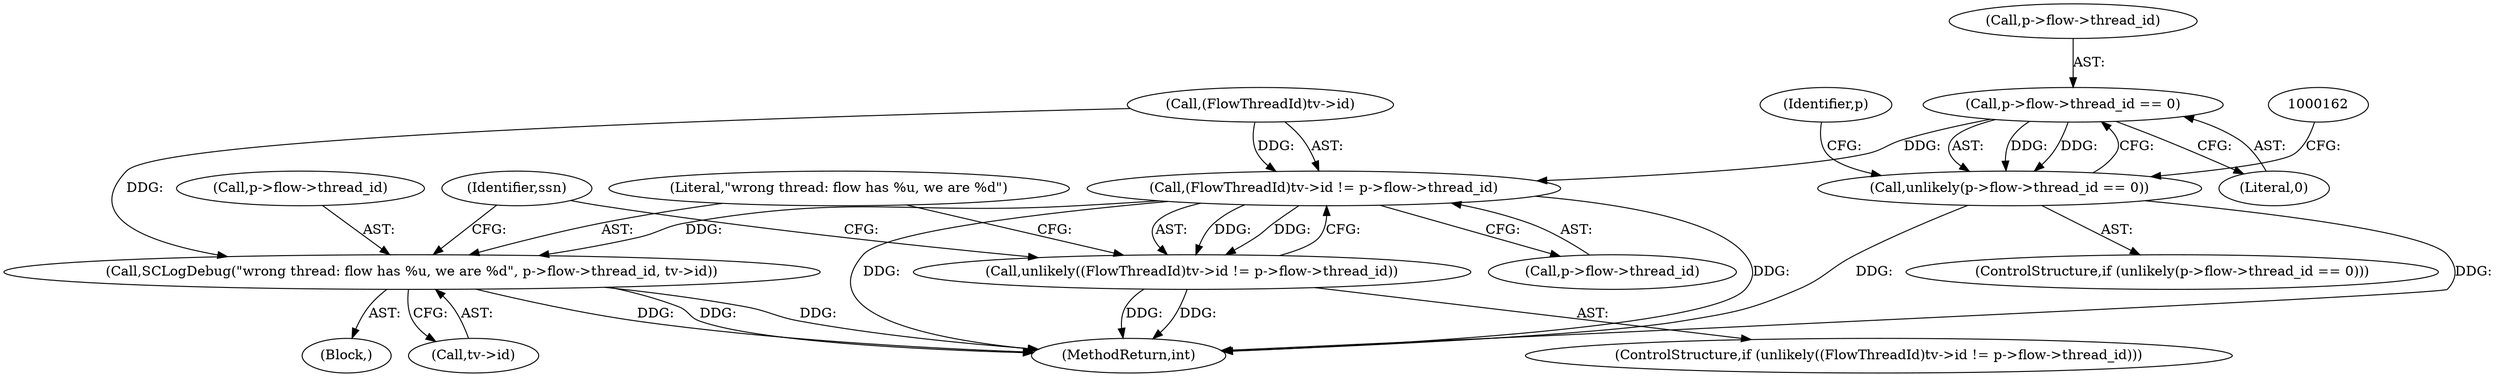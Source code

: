 digraph "0_suricata_843d0b7a10bb45627f94764a6c5d468a24143345@API" {
"1000138" [label="(Call,p->flow->thread_id == 0)"];
"1000137" [label="(Call,unlikely(p->flow->thread_id == 0))"];
"1000160" [label="(Call,(FlowThreadId)tv->id != p->flow->thread_id)"];
"1000159" [label="(Call,unlikely((FlowThreadId)tv->id != p->flow->thread_id))"];
"1000172" [label="(Call,SCLogDebug(\"wrong thread: flow has %u, we are %d\", p->flow->thread_id, tv->id))"];
"1000161" [label="(Call,(FlowThreadId)tv->id)"];
"1000179" [label="(Call,tv->id)"];
"1000139" [label="(Call,p->flow->thread_id)"];
"1000138" [label="(Call,p->flow->thread_id == 0)"];
"1000174" [label="(Call,p->flow->thread_id)"];
"1000144" [label="(Literal,0)"];
"1000158" [label="(ControlStructure,if (unlikely((FlowThreadId)tv->id != p->flow->thread_id)))"];
"1000184" [label="(Identifier,ssn)"];
"1000166" [label="(Call,p->flow->thread_id)"];
"1000160" [label="(Call,(FlowThreadId)tv->id != p->flow->thread_id)"];
"1000136" [label="(ControlStructure,if (unlikely(p->flow->thread_id == 0)))"];
"1000159" [label="(Call,unlikely((FlowThreadId)tv->id != p->flow->thread_id))"];
"1000137" [label="(Call,unlikely(p->flow->thread_id == 0))"];
"1000173" [label="(Literal,\"wrong thread: flow has %u, we are %d\")"];
"1000171" [label="(Block,)"];
"1000764" [label="(MethodReturn,int)"];
"1000149" [label="(Identifier,p)"];
"1000172" [label="(Call,SCLogDebug(\"wrong thread: flow has %u, we are %d\", p->flow->thread_id, tv->id))"];
"1000138" -> "1000137"  [label="AST: "];
"1000138" -> "1000144"  [label="CFG: "];
"1000139" -> "1000138"  [label="AST: "];
"1000144" -> "1000138"  [label="AST: "];
"1000137" -> "1000138"  [label="CFG: "];
"1000138" -> "1000137"  [label="DDG: "];
"1000138" -> "1000137"  [label="DDG: "];
"1000138" -> "1000160"  [label="DDG: "];
"1000137" -> "1000136"  [label="AST: "];
"1000149" -> "1000137"  [label="CFG: "];
"1000162" -> "1000137"  [label="CFG: "];
"1000137" -> "1000764"  [label="DDG: "];
"1000137" -> "1000764"  [label="DDG: "];
"1000160" -> "1000159"  [label="AST: "];
"1000160" -> "1000166"  [label="CFG: "];
"1000161" -> "1000160"  [label="AST: "];
"1000166" -> "1000160"  [label="AST: "];
"1000159" -> "1000160"  [label="CFG: "];
"1000160" -> "1000764"  [label="DDG: "];
"1000160" -> "1000764"  [label="DDG: "];
"1000160" -> "1000159"  [label="DDG: "];
"1000160" -> "1000159"  [label="DDG: "];
"1000161" -> "1000160"  [label="DDG: "];
"1000160" -> "1000172"  [label="DDG: "];
"1000159" -> "1000158"  [label="AST: "];
"1000173" -> "1000159"  [label="CFG: "];
"1000184" -> "1000159"  [label="CFG: "];
"1000159" -> "1000764"  [label="DDG: "];
"1000159" -> "1000764"  [label="DDG: "];
"1000172" -> "1000171"  [label="AST: "];
"1000172" -> "1000179"  [label="CFG: "];
"1000173" -> "1000172"  [label="AST: "];
"1000174" -> "1000172"  [label="AST: "];
"1000179" -> "1000172"  [label="AST: "];
"1000184" -> "1000172"  [label="CFG: "];
"1000172" -> "1000764"  [label="DDG: "];
"1000172" -> "1000764"  [label="DDG: "];
"1000172" -> "1000764"  [label="DDG: "];
"1000161" -> "1000172"  [label="DDG: "];
}
